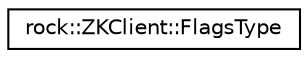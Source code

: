 digraph "类继承关系图"
{
 // LATEX_PDF_SIZE
  edge [fontname="Helvetica",fontsize="10",labelfontname="Helvetica",labelfontsize="10"];
  node [fontname="Helvetica",fontsize="10",shape=record];
  rankdir="LR";
  Node0 [label="rock::ZKClient::FlagsType",height=0.2,width=0.4,color="black", fillcolor="white", style="filled",URL="$classrock_1_1ZKClient_1_1FlagsType.html",tooltip=" "];
}
